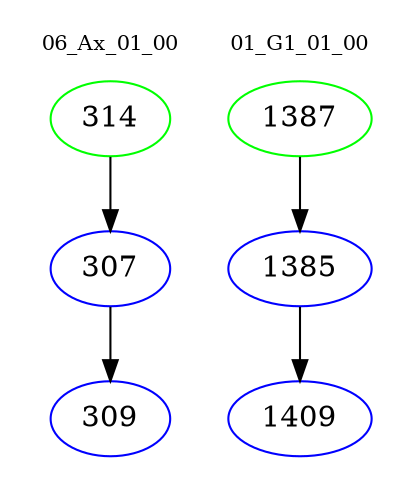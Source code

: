 digraph{
subgraph cluster_0 {
color = white
label = "06_Ax_01_00";
fontsize=10;
T0_314 [label="314", color="green"]
T0_314 -> T0_307 [color="black"]
T0_307 [label="307", color="blue"]
T0_307 -> T0_309 [color="black"]
T0_309 [label="309", color="blue"]
}
subgraph cluster_1 {
color = white
label = "01_G1_01_00";
fontsize=10;
T1_1387 [label="1387", color="green"]
T1_1387 -> T1_1385 [color="black"]
T1_1385 [label="1385", color="blue"]
T1_1385 -> T1_1409 [color="black"]
T1_1409 [label="1409", color="blue"]
}
}
